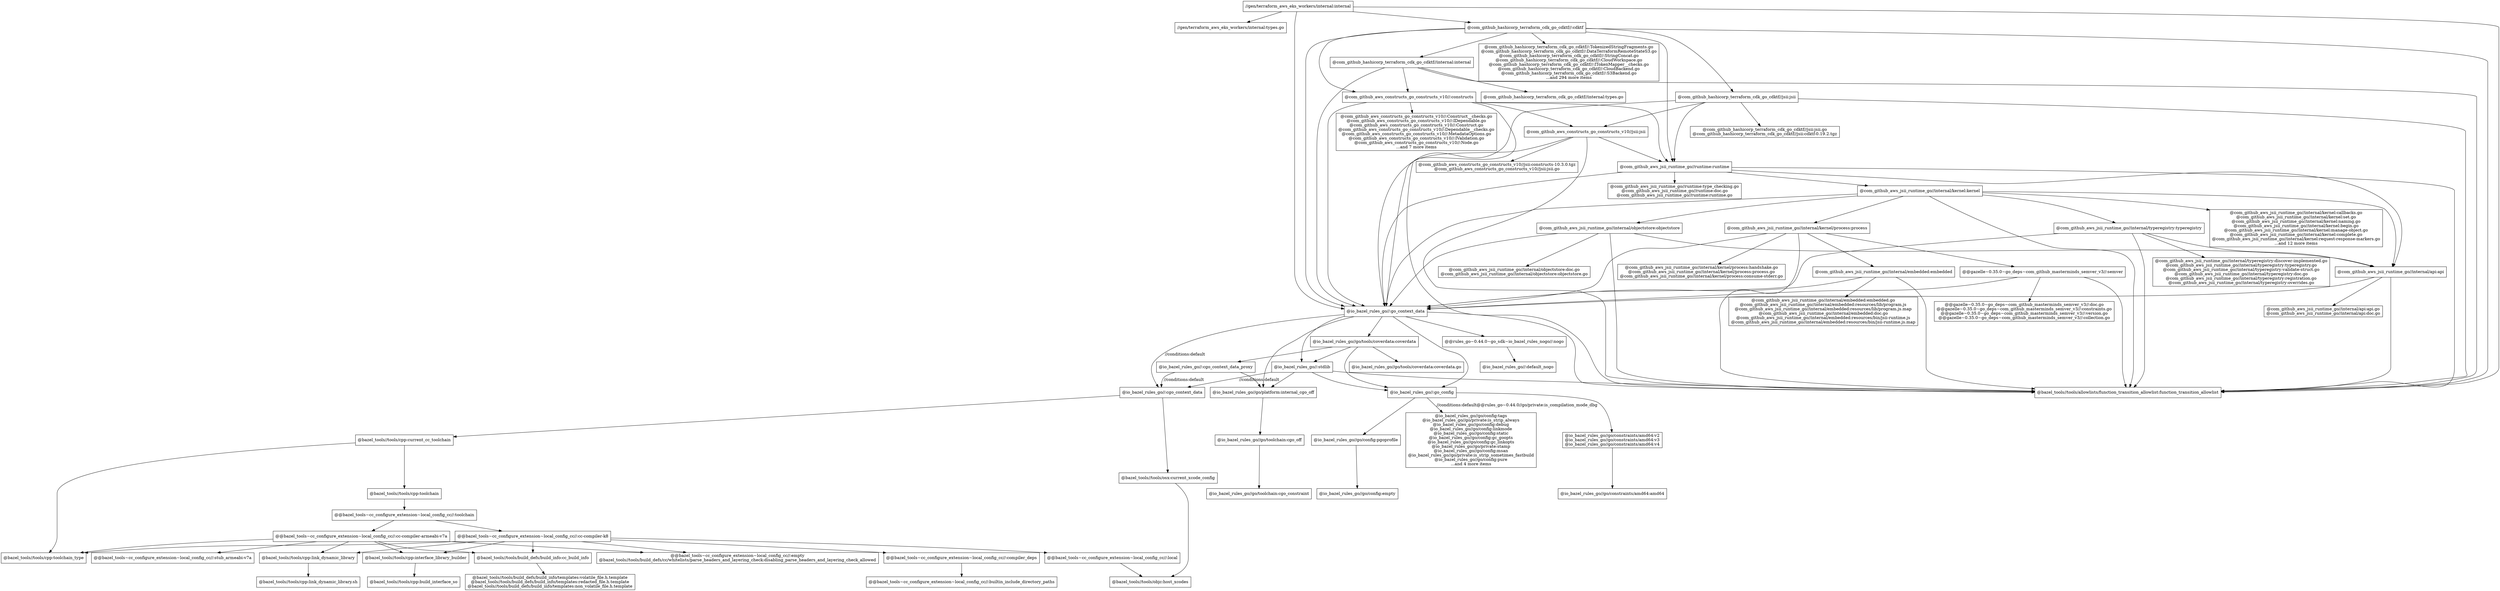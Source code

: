 digraph mygraph {
  node [shape=box];
  "//gen/terraform_aws_eks_workers/internal:internal"
  "//gen/terraform_aws_eks_workers/internal:internal" -> "//gen/terraform_aws_eks_workers/internal:types.go"
  "//gen/terraform_aws_eks_workers/internal:internal" -> "@com_github_hashicorp_terraform_cdk_go_cdktf//:cdktf"
  "//gen/terraform_aws_eks_workers/internal:internal" -> "@io_bazel_rules_go//:go_context_data"
  "//gen/terraform_aws_eks_workers/internal:internal" -> "@bazel_tools//tools/allowlists/function_transition_allowlist:function_transition_allowlist"
  "@com_github_hashicorp_terraform_cdk_go_cdktf//:cdktf"
  "@com_github_hashicorp_terraform_cdk_go_cdktf//:cdktf" -> "@com_github_hashicorp_terraform_cdk_go_cdktf//:TokenizedStringFragments.go\n@com_github_hashicorp_terraform_cdk_go_cdktf//:DataTerraformRemoteStateS3.go\n@com_github_hashicorp_terraform_cdk_go_cdktf//:StringConcat.go\n@com_github_hashicorp_terraform_cdk_go_cdktf//:CloudWorkspace.go\n@com_github_hashicorp_terraform_cdk_go_cdktf//:ITokenMapper__checks.go\n@com_github_hashicorp_terraform_cdk_go_cdktf//:CloudBackend.go\n@com_github_hashicorp_terraform_cdk_go_cdktf//:S3Backend.go\n...and 294 more items"
  "@com_github_hashicorp_terraform_cdk_go_cdktf//:cdktf" -> "@com_github_aws_constructs_go_constructs_v10//:constructs"
  "@com_github_hashicorp_terraform_cdk_go_cdktf//:cdktf" -> "@io_bazel_rules_go//:go_context_data"
  "@com_github_hashicorp_terraform_cdk_go_cdktf//:cdktf" -> "@bazel_tools//tools/allowlists/function_transition_allowlist:function_transition_allowlist"
  "@com_github_hashicorp_terraform_cdk_go_cdktf//:cdktf" -> "@com_github_aws_jsii_runtime_go//runtime:runtime"
  "@com_github_hashicorp_terraform_cdk_go_cdktf//:cdktf" -> "@com_github_hashicorp_terraform_cdk_go_cdktf//internal:internal"
  "@com_github_hashicorp_terraform_cdk_go_cdktf//:cdktf" -> "@com_github_hashicorp_terraform_cdk_go_cdktf//jsii:jsii"
  "@com_github_hashicorp_terraform_cdk_go_cdktf//internal:internal"
  "@com_github_hashicorp_terraform_cdk_go_cdktf//internal:internal" -> "@com_github_hashicorp_terraform_cdk_go_cdktf//internal:types.go"
  "@com_github_hashicorp_terraform_cdk_go_cdktf//internal:internal" -> "@bazel_tools//tools/allowlists/function_transition_allowlist:function_transition_allowlist"
  "@com_github_hashicorp_terraform_cdk_go_cdktf//internal:internal" -> "@io_bazel_rules_go//:go_context_data"
  "@com_github_hashicorp_terraform_cdk_go_cdktf//internal:internal" -> "@com_github_aws_constructs_go_constructs_v10//:constructs"
  "@com_github_hashicorp_terraform_cdk_go_cdktf//internal:types.go"
  "@com_github_hashicorp_terraform_cdk_go_cdktf//:TokenizedStringFragments.go\n@com_github_hashicorp_terraform_cdk_go_cdktf//:DataTerraformRemoteStateS3.go\n@com_github_hashicorp_terraform_cdk_go_cdktf//:StringConcat.go\n@com_github_hashicorp_terraform_cdk_go_cdktf//:CloudWorkspace.go\n@com_github_hashicorp_terraform_cdk_go_cdktf//:ITokenMapper__checks.go\n@com_github_hashicorp_terraform_cdk_go_cdktf//:CloudBackend.go\n@com_github_hashicorp_terraform_cdk_go_cdktf//:S3Backend.go\n...and 294 more items"
  "@com_github_hashicorp_terraform_cdk_go_cdktf//jsii:jsii"
  "@com_github_hashicorp_terraform_cdk_go_cdktf//jsii:jsii" -> "@com_github_hashicorp_terraform_cdk_go_cdktf//jsii:jsii.go\n@com_github_hashicorp_terraform_cdk_go_cdktf//jsii:cdktf-0.19.2.tgz"
  "@com_github_hashicorp_terraform_cdk_go_cdktf//jsii:jsii" -> "@com_github_aws_constructs_go_constructs_v10//jsii:jsii"
  "@com_github_hashicorp_terraform_cdk_go_cdktf//jsii:jsii" -> "@bazel_tools//tools/allowlists/function_transition_allowlist:function_transition_allowlist"
  "@com_github_hashicorp_terraform_cdk_go_cdktf//jsii:jsii" -> "@io_bazel_rules_go//:go_context_data"
  "@com_github_hashicorp_terraform_cdk_go_cdktf//jsii:jsii" -> "@com_github_aws_jsii_runtime_go//runtime:runtime"
  "@com_github_hashicorp_terraform_cdk_go_cdktf//jsii:jsii.go\n@com_github_hashicorp_terraform_cdk_go_cdktf//jsii:cdktf-0.19.2.tgz"
  "@com_github_aws_constructs_go_constructs_v10//:constructs"
  "@com_github_aws_constructs_go_constructs_v10//:constructs" -> "@com_github_aws_constructs_go_constructs_v10//:Construct__checks.go\n@com_github_aws_constructs_go_constructs_v10//:IDependable.go\n@com_github_aws_constructs_go_constructs_v10//:Construct.go\n@com_github_aws_constructs_go_constructs_v10//:Dependable__checks.go\n@com_github_aws_constructs_go_constructs_v10//:MetadataOptions.go\n@com_github_aws_constructs_go_constructs_v10//:IValidation.go\n@com_github_aws_constructs_go_constructs_v10//:Node.go\n...and 7 more items"
  "@com_github_aws_constructs_go_constructs_v10//:constructs" -> "@io_bazel_rules_go//:go_context_data"
  "@com_github_aws_constructs_go_constructs_v10//:constructs" -> "@com_github_aws_constructs_go_constructs_v10//jsii:jsii"
  "@com_github_aws_constructs_go_constructs_v10//:constructs" -> "@com_github_aws_jsii_runtime_go//runtime:runtime"
  "@com_github_aws_constructs_go_constructs_v10//:constructs" -> "@bazel_tools//tools/allowlists/function_transition_allowlist:function_transition_allowlist"
  "@com_github_aws_constructs_go_constructs_v10//jsii:jsii"
  "@com_github_aws_constructs_go_constructs_v10//jsii:jsii" -> "@com_github_aws_constructs_go_constructs_v10//jsii:constructs-10.3.0.tgz\n@com_github_aws_constructs_go_constructs_v10//jsii:jsii.go"
  "@com_github_aws_constructs_go_constructs_v10//jsii:jsii" -> "@bazel_tools//tools/allowlists/function_transition_allowlist:function_transition_allowlist"
  "@com_github_aws_constructs_go_constructs_v10//jsii:jsii" -> "@io_bazel_rules_go//:go_context_data"
  "@com_github_aws_constructs_go_constructs_v10//jsii:jsii" -> "@com_github_aws_jsii_runtime_go//runtime:runtime"
  "@com_github_aws_jsii_runtime_go//runtime:runtime"
  "@com_github_aws_jsii_runtime_go//runtime:runtime" -> "@com_github_aws_jsii_runtime_go//runtime:type_checking.go\n@com_github_aws_jsii_runtime_go//runtime:doc.go\n@com_github_aws_jsii_runtime_go//runtime:runtime.go"
  "@com_github_aws_jsii_runtime_go//runtime:runtime" -> "@bazel_tools//tools/allowlists/function_transition_allowlist:function_transition_allowlist"
  "@com_github_aws_jsii_runtime_go//runtime:runtime" -> "@io_bazel_rules_go//:go_context_data"
  "@com_github_aws_jsii_runtime_go//runtime:runtime" -> "@com_github_aws_jsii_runtime_go//internal/kernel:kernel"
  "@com_github_aws_jsii_runtime_go//runtime:runtime" -> "@com_github_aws_jsii_runtime_go//internal/api:api"
  "@com_github_aws_jsii_runtime_go//internal/kernel:kernel"
  "@com_github_aws_jsii_runtime_go//internal/kernel:kernel" -> "@com_github_aws_jsii_runtime_go//internal/kernel:callbacks.go\n@com_github_aws_jsii_runtime_go//internal/kernel:set.go\n@com_github_aws_jsii_runtime_go//internal/kernel:naming.go\n@com_github_aws_jsii_runtime_go//internal/kernel:begin.go\n@com_github_aws_jsii_runtime_go//internal/kernel:manage-object.go\n@com_github_aws_jsii_runtime_go//internal/kernel:complete.go\n@com_github_aws_jsii_runtime_go//internal/kernel:request-response-markers.go\n...and 12 more items"
  "@com_github_aws_jsii_runtime_go//internal/kernel:kernel" -> "@com_github_aws_jsii_runtime_go//internal/api:api"
  "@com_github_aws_jsii_runtime_go//internal/kernel:kernel" -> "@com_github_aws_jsii_runtime_go//internal/kernel/process:process"
  "@com_github_aws_jsii_runtime_go//internal/kernel:kernel" -> "@com_github_aws_jsii_runtime_go//internal/objectstore:objectstore"
  "@com_github_aws_jsii_runtime_go//internal/kernel:kernel" -> "@bazel_tools//tools/allowlists/function_transition_allowlist:function_transition_allowlist"
  "@com_github_aws_jsii_runtime_go//internal/kernel:kernel" -> "@com_github_aws_jsii_runtime_go//internal/typeregistry:typeregistry"
  "@com_github_aws_jsii_runtime_go//internal/kernel:kernel" -> "@io_bazel_rules_go//:go_context_data"
  "@com_github_aws_jsii_runtime_go//internal/typeregistry:typeregistry"
  "@com_github_aws_jsii_runtime_go//internal/typeregistry:typeregistry" -> "@com_github_aws_jsii_runtime_go//internal/typeregistry:discover-implemented.go\n@com_github_aws_jsii_runtime_go//internal/typeregistry:typeregistry.go\n@com_github_aws_jsii_runtime_go//internal/typeregistry:validate-struct.go\n@com_github_aws_jsii_runtime_go//internal/typeregistry:doc.go\n@com_github_aws_jsii_runtime_go//internal/typeregistry:registration.go\n@com_github_aws_jsii_runtime_go//internal/typeregistry:overrides.go"
  "@com_github_aws_jsii_runtime_go//internal/typeregistry:typeregistry" -> "@bazel_tools//tools/allowlists/function_transition_allowlist:function_transition_allowlist"
  "@com_github_aws_jsii_runtime_go//internal/typeregistry:typeregistry" -> "@io_bazel_rules_go//:go_context_data"
  "@com_github_aws_jsii_runtime_go//internal/typeregistry:typeregistry" -> "@com_github_aws_jsii_runtime_go//internal/api:api"
  "@com_github_aws_jsii_runtime_go//internal/typeregistry:discover-implemented.go\n@com_github_aws_jsii_runtime_go//internal/typeregistry:typeregistry.go\n@com_github_aws_jsii_runtime_go//internal/typeregistry:validate-struct.go\n@com_github_aws_jsii_runtime_go//internal/typeregistry:doc.go\n@com_github_aws_jsii_runtime_go//internal/typeregistry:registration.go\n@com_github_aws_jsii_runtime_go//internal/typeregistry:overrides.go"
  "@com_github_aws_jsii_runtime_go//internal/objectstore:objectstore"
  "@com_github_aws_jsii_runtime_go//internal/objectstore:objectstore" -> "@com_github_aws_jsii_runtime_go//internal/objectstore:doc.go\n@com_github_aws_jsii_runtime_go//internal/objectstore:objectstore.go"
  "@com_github_aws_jsii_runtime_go//internal/objectstore:objectstore" -> "@bazel_tools//tools/allowlists/function_transition_allowlist:function_transition_allowlist"
  "@com_github_aws_jsii_runtime_go//internal/objectstore:objectstore" -> "@io_bazel_rules_go//:go_context_data"
  "@com_github_aws_jsii_runtime_go//internal/objectstore:objectstore" -> "@com_github_aws_jsii_runtime_go//internal/api:api"
  "@com_github_aws_jsii_runtime_go//internal/objectstore:doc.go\n@com_github_aws_jsii_runtime_go//internal/objectstore:objectstore.go"
  "@com_github_aws_jsii_runtime_go//internal/kernel/process:process"
  "@com_github_aws_jsii_runtime_go//internal/kernel/process:process" -> "@com_github_aws_jsii_runtime_go//internal/kernel/process:handshake.go\n@com_github_aws_jsii_runtime_go//internal/kernel/process:process.go\n@com_github_aws_jsii_runtime_go//internal/kernel/process:consume-stderr.go"
  "@com_github_aws_jsii_runtime_go//internal/kernel/process:process" -> "@com_github_aws_jsii_runtime_go//internal/embedded:embedded"
  "@com_github_aws_jsii_runtime_go//internal/kernel/process:process" -> "@bazel_tools//tools/allowlists/function_transition_allowlist:function_transition_allowlist"
  "@com_github_aws_jsii_runtime_go//internal/kernel/process:process" -> "@io_bazel_rules_go//:go_context_data"
  "@com_github_aws_jsii_runtime_go//internal/kernel/process:process" -> "@@gazelle~0.35.0~go_deps~com_github_masterminds_semver_v3//:semver"
  "@@gazelle~0.35.0~go_deps~com_github_masterminds_semver_v3//:semver"
  "@@gazelle~0.35.0~go_deps~com_github_masterminds_semver_v3//:semver" -> "@@gazelle~0.35.0~go_deps~com_github_masterminds_semver_v3//:doc.go\n@@gazelle~0.35.0~go_deps~com_github_masterminds_semver_v3//:constraints.go\n@@gazelle~0.35.0~go_deps~com_github_masterminds_semver_v3//:version.go\n@@gazelle~0.35.0~go_deps~com_github_masterminds_semver_v3//:collection.go"
  "@@gazelle~0.35.0~go_deps~com_github_masterminds_semver_v3//:semver" -> "@io_bazel_rules_go//:go_context_data"
  "@@gazelle~0.35.0~go_deps~com_github_masterminds_semver_v3//:semver" -> "@bazel_tools//tools/allowlists/function_transition_allowlist:function_transition_allowlist"
  "@@gazelle~0.35.0~go_deps~com_github_masterminds_semver_v3//:doc.go\n@@gazelle~0.35.0~go_deps~com_github_masterminds_semver_v3//:constraints.go\n@@gazelle~0.35.0~go_deps~com_github_masterminds_semver_v3//:version.go\n@@gazelle~0.35.0~go_deps~com_github_masterminds_semver_v3//:collection.go"
  "@com_github_aws_jsii_runtime_go//internal/embedded:embedded"
  "@com_github_aws_jsii_runtime_go//internal/embedded:embedded" -> "@com_github_aws_jsii_runtime_go//internal/embedded:embedded.go\n@com_github_aws_jsii_runtime_go//internal/embedded:resources/lib/program.js\n@com_github_aws_jsii_runtime_go//internal/embedded:resources/lib/program.js.map\n@com_github_aws_jsii_runtime_go//internal/embedded:doc.go\n@com_github_aws_jsii_runtime_go//internal/embedded:resources/bin/jsii-runtime.js\n@com_github_aws_jsii_runtime_go//internal/embedded:resources/bin/jsii-runtime.js.map"
  "@com_github_aws_jsii_runtime_go//internal/embedded:embedded" -> "@io_bazel_rules_go//:go_context_data"
  "@com_github_aws_jsii_runtime_go//internal/embedded:embedded" -> "@bazel_tools//tools/allowlists/function_transition_allowlist:function_transition_allowlist"
  "@com_github_aws_jsii_runtime_go//internal/embedded:embedded.go\n@com_github_aws_jsii_runtime_go//internal/embedded:resources/lib/program.js\n@com_github_aws_jsii_runtime_go//internal/embedded:resources/lib/program.js.map\n@com_github_aws_jsii_runtime_go//internal/embedded:doc.go\n@com_github_aws_jsii_runtime_go//internal/embedded:resources/bin/jsii-runtime.js\n@com_github_aws_jsii_runtime_go//internal/embedded:resources/bin/jsii-runtime.js.map"
  "@com_github_aws_jsii_runtime_go//internal/kernel/process:handshake.go\n@com_github_aws_jsii_runtime_go//internal/kernel/process:process.go\n@com_github_aws_jsii_runtime_go//internal/kernel/process:consume-stderr.go"
  "@com_github_aws_jsii_runtime_go//internal/api:api"
  "@com_github_aws_jsii_runtime_go//internal/api:api" -> "@com_github_aws_jsii_runtime_go//internal/api:api.go\n@com_github_aws_jsii_runtime_go//internal/api:doc.go"
  "@com_github_aws_jsii_runtime_go//internal/api:api" -> "@bazel_tools//tools/allowlists/function_transition_allowlist:function_transition_allowlist"
  "@com_github_aws_jsii_runtime_go//internal/api:api" -> "@io_bazel_rules_go//:go_context_data"
  "@com_github_aws_jsii_runtime_go//internal/kernel:callbacks.go\n@com_github_aws_jsii_runtime_go//internal/kernel:set.go\n@com_github_aws_jsii_runtime_go//internal/kernel:naming.go\n@com_github_aws_jsii_runtime_go//internal/kernel:begin.go\n@com_github_aws_jsii_runtime_go//internal/kernel:manage-object.go\n@com_github_aws_jsii_runtime_go//internal/kernel:complete.go\n@com_github_aws_jsii_runtime_go//internal/kernel:request-response-markers.go\n...and 12 more items"
  "@com_github_aws_jsii_runtime_go//runtime:type_checking.go\n@com_github_aws_jsii_runtime_go//runtime:doc.go\n@com_github_aws_jsii_runtime_go//runtime:runtime.go"
  "@com_github_aws_constructs_go_constructs_v10//jsii:constructs-10.3.0.tgz\n@com_github_aws_constructs_go_constructs_v10//jsii:jsii.go"
  "@io_bazel_rules_go//:go_context_data"
  "@io_bazel_rules_go//:go_context_data" -> "@io_bazel_rules_go//go/platform:internal_cgo_off"
  "@io_bazel_rules_go//:go_context_data" -> "@io_bazel_rules_go//:cgo_context_data"
  [label="//conditions:default"];
  "@io_bazel_rules_go//:go_context_data" -> "@io_bazel_rules_go//:go_config"
  "@io_bazel_rules_go//:go_context_data" -> "@io_bazel_rules_go//go/tools/coverdata:coverdata"
  "@io_bazel_rules_go//:go_context_data" -> "@@rules_go~0.44.0~go_sdk~io_bazel_rules_nogo//:nogo"
  "@io_bazel_rules_go//:go_context_data" -> "@io_bazel_rules_go//:stdlib"
  "@io_bazel_rules_go//:go_context_data" -> "@bazel_tools//tools/allowlists/function_transition_allowlist:function_transition_allowlist"
  "@@rules_go~0.44.0~go_sdk~io_bazel_rules_nogo//:nogo"
  "@@rules_go~0.44.0~go_sdk~io_bazel_rules_nogo//:nogo" -> "@io_bazel_rules_go//:default_nogo"
  "@io_bazel_rules_go//:default_nogo"
  "@io_bazel_rules_go//go/tools/coverdata:coverdata"
  "@io_bazel_rules_go//go/tools/coverdata:coverdata" -> "@io_bazel_rules_go//go/tools/coverdata:coverdata.go"
  "@io_bazel_rules_go//go/tools/coverdata:coverdata" -> "@io_bazel_rules_go//:stdlib"
  "@io_bazel_rules_go//go/tools/coverdata:coverdata" -> "@io_bazel_rules_go//:cgo_context_data_proxy"
  "@io_bazel_rules_go//go/tools/coverdata:coverdata" -> "@io_bazel_rules_go//:go_config"
  "@io_bazel_rules_go//:cgo_context_data_proxy"
  "@io_bazel_rules_go//:cgo_context_data_proxy" -> "@io_bazel_rules_go//:cgo_context_data"
  [label="//conditions:default"];
  "@io_bazel_rules_go//:cgo_context_data_proxy" -> "@io_bazel_rules_go//go/platform:internal_cgo_off"
  "@io_bazel_rules_go//:stdlib"
  "@io_bazel_rules_go//:stdlib" -> "@io_bazel_rules_go//:cgo_context_data"
  [label="//conditions:default"];
  "@io_bazel_rules_go//:stdlib" -> "@io_bazel_rules_go//:go_config"
  "@io_bazel_rules_go//:stdlib" -> "@bazel_tools//tools/allowlists/function_transition_allowlist:function_transition_allowlist"
  "@io_bazel_rules_go//:stdlib" -> "@io_bazel_rules_go//go/platform:internal_cgo_off"
  "@bazel_tools//tools/allowlists/function_transition_allowlist:function_transition_allowlist"
  "@io_bazel_rules_go//go/tools/coverdata:coverdata.go"
  "@io_bazel_rules_go//:go_config"
  "@io_bazel_rules_go//:go_config" -> "@io_bazel_rules_go//go/config:pgoprofile"
  "@io_bazel_rules_go//:go_config" -> "@io_bazel_rules_go//go/config:tags\n@io_bazel_rules_go//go/private:is_strip_always\n@io_bazel_rules_go//go/config:debug\n@io_bazel_rules_go//go/config:linkmode\n@io_bazel_rules_go//go/config:static\n@io_bazel_rules_go//go/config:gc_goopts\n@io_bazel_rules_go//go/config:gc_linkopts\n@io_bazel_rules_go//go/private:stamp\n@io_bazel_rules_go//go/config:msan\n@io_bazel_rules_go//go/private:is_strip_sometimes_fastbuild\n@io_bazel_rules_go//go/config:pure\n...and 4 more items"
  [label="//conditions:default@@rules_go~0.44.0//go/private:is_compilation_mode_dbg"];
  "@io_bazel_rules_go//:go_config" -> "@io_bazel_rules_go//go/constraints/amd64:v2\n@io_bazel_rules_go//go/constraints/amd64:v3\n@io_bazel_rules_go//go/constraints/amd64:v4"
  "@io_bazel_rules_go//go/config:tags\n@io_bazel_rules_go//go/private:is_strip_always\n@io_bazel_rules_go//go/config:debug\n@io_bazel_rules_go//go/config:linkmode\n@io_bazel_rules_go//go/config:static\n@io_bazel_rules_go//go/config:gc_goopts\n@io_bazel_rules_go//go/config:gc_linkopts\n@io_bazel_rules_go//go/private:stamp\n@io_bazel_rules_go//go/config:msan\n@io_bazel_rules_go//go/private:is_strip_sometimes_fastbuild\n@io_bazel_rules_go//go/config:pure\n...and 4 more items"
  "@io_bazel_rules_go//go/config:pgoprofile"
  "@io_bazel_rules_go//go/config:pgoprofile" -> "@io_bazel_rules_go//go/config:empty"
  "@io_bazel_rules_go//go/config:empty"
  "@io_bazel_rules_go//:cgo_context_data"
  "@io_bazel_rules_go//:cgo_context_data" -> "@bazel_tools//tools/osx:current_xcode_config"
  "@io_bazel_rules_go//:cgo_context_data" -> "@bazel_tools//tools/cpp:current_cc_toolchain"
  "@bazel_tools//tools/cpp:current_cc_toolchain"
  "@bazel_tools//tools/cpp:current_cc_toolchain" -> "@bazel_tools//tools/cpp:toolchain"
  "@bazel_tools//tools/cpp:current_cc_toolchain" -> "@bazel_tools//tools/cpp:toolchain_type"
  "@bazel_tools//tools/cpp:toolchain"
  "@bazel_tools//tools/cpp:toolchain" -> "@@bazel_tools~cc_configure_extension~local_config_cc//:toolchain"
  "@@bazel_tools~cc_configure_extension~local_config_cc//:toolchain"
  "@@bazel_tools~cc_configure_extension~local_config_cc//:toolchain" -> "@@bazel_tools~cc_configure_extension~local_config_cc//:cc-compiler-k8"
  "@@bazel_tools~cc_configure_extension~local_config_cc//:toolchain" -> "@@bazel_tools~cc_configure_extension~local_config_cc//:cc-compiler-armeabi-v7a"
  "@@bazel_tools~cc_configure_extension~local_config_cc//:cc-compiler-armeabi-v7a"
  "@@bazel_tools~cc_configure_extension~local_config_cc//:cc-compiler-armeabi-v7a" -> "@@bazel_tools~cc_configure_extension~local_config_cc//:empty\n@bazel_tools//tools/build_defs/cc/whitelists/parse_headers_and_layering_check:disabling_parse_headers_and_layering_check_allowed"
  "@@bazel_tools~cc_configure_extension~local_config_cc//:cc-compiler-armeabi-v7a" -> "@@bazel_tools~cc_configure_extension~local_config_cc//:stub_armeabi-v7a"
  "@@bazel_tools~cc_configure_extension~local_config_cc//:cc-compiler-armeabi-v7a" -> "@bazel_tools//tools/build_defs/build_info:cc_build_info"
  "@@bazel_tools~cc_configure_extension~local_config_cc//:cc-compiler-armeabi-v7a" -> "@bazel_tools//tools/cpp:interface_library_builder"
  "@@bazel_tools~cc_configure_extension~local_config_cc//:cc-compiler-armeabi-v7a" -> "@bazel_tools//tools/cpp:link_dynamic_library"
  "@@bazel_tools~cc_configure_extension~local_config_cc//:cc-compiler-armeabi-v7a" -> "@bazel_tools//tools/cpp:toolchain_type"
  "@@bazel_tools~cc_configure_extension~local_config_cc//:stub_armeabi-v7a"
  "@@bazel_tools~cc_configure_extension~local_config_cc//:cc-compiler-k8"
  "@@bazel_tools~cc_configure_extension~local_config_cc//:cc-compiler-k8" -> "@@bazel_tools~cc_configure_extension~local_config_cc//:compiler_deps"
  "@@bazel_tools~cc_configure_extension~local_config_cc//:cc-compiler-k8" -> "@@bazel_tools~cc_configure_extension~local_config_cc//:empty\n@bazel_tools//tools/build_defs/cc/whitelists/parse_headers_and_layering_check:disabling_parse_headers_and_layering_check_allowed"
  "@@bazel_tools~cc_configure_extension~local_config_cc//:cc-compiler-k8" -> "@@bazel_tools~cc_configure_extension~local_config_cc//:local"
  "@@bazel_tools~cc_configure_extension~local_config_cc//:cc-compiler-k8" -> "@bazel_tools//tools/cpp:link_dynamic_library"
  "@@bazel_tools~cc_configure_extension~local_config_cc//:cc-compiler-k8" -> "@bazel_tools//tools/cpp:interface_library_builder"
  "@@bazel_tools~cc_configure_extension~local_config_cc//:cc-compiler-k8" -> "@bazel_tools//tools/cpp:toolchain_type"
  "@@bazel_tools~cc_configure_extension~local_config_cc//:cc-compiler-k8" -> "@bazel_tools//tools/build_defs/build_info:cc_build_info"
  "@bazel_tools//tools/build_defs/build_info:cc_build_info"
  "@bazel_tools//tools/build_defs/build_info:cc_build_info" -> "@bazel_tools//tools/build_defs/build_info/templates:volatile_file.h.template\n@bazel_tools//tools/build_defs/build_info/templates:redacted_file.h.template\n@bazel_tools//tools/build_defs/build_info/templates:non_volatile_file.h.template"
  "@bazel_tools//tools/build_defs/build_info/templates:volatile_file.h.template\n@bazel_tools//tools/build_defs/build_info/templates:redacted_file.h.template\n@bazel_tools//tools/build_defs/build_info/templates:non_volatile_file.h.template"
  "@bazel_tools//tools/cpp:toolchain_type"
  "@bazel_tools//tools/cpp:interface_library_builder"
  "@bazel_tools//tools/cpp:interface_library_builder" -> "@bazel_tools//tools/cpp:build_interface_so"
  "@bazel_tools//tools/cpp:build_interface_so"
  "@@bazel_tools~cc_configure_extension~local_config_cc//:local"
  "@@bazel_tools~cc_configure_extension~local_config_cc//:local" -> "@bazel_tools//tools/objc:host_xcodes"
  "@@bazel_tools~cc_configure_extension~local_config_cc//:empty\n@bazel_tools//tools/build_defs/cc/whitelists/parse_headers_and_layering_check:disabling_parse_headers_and_layering_check_allowed"
  "@@bazel_tools~cc_configure_extension~local_config_cc//:compiler_deps"
  "@@bazel_tools~cc_configure_extension~local_config_cc//:compiler_deps" -> "@@bazel_tools~cc_configure_extension~local_config_cc//:builtin_include_directory_paths"
  "@@bazel_tools~cc_configure_extension~local_config_cc//:builtin_include_directory_paths"
  "@io_bazel_rules_go//go/platform:internal_cgo_off"
  "@io_bazel_rules_go//go/platform:internal_cgo_off" -> "@io_bazel_rules_go//go/toolchain:cgo_off"
  "@com_github_aws_constructs_go_constructs_v10//:Construct__checks.go\n@com_github_aws_constructs_go_constructs_v10//:IDependable.go\n@com_github_aws_constructs_go_constructs_v10//:Construct.go\n@com_github_aws_constructs_go_constructs_v10//:Dependable__checks.go\n@com_github_aws_constructs_go_constructs_v10//:MetadataOptions.go\n@com_github_aws_constructs_go_constructs_v10//:IValidation.go\n@com_github_aws_constructs_go_constructs_v10//:Node.go\n...and 7 more items"
  "@bazel_tools//tools/cpp:link_dynamic_library"
  "@bazel_tools//tools/cpp:link_dynamic_library" -> "@bazel_tools//tools/cpp:link_dynamic_library.sh"
  "@bazel_tools//tools/cpp:link_dynamic_library.sh"
  "@io_bazel_rules_go//go/constraints/amd64:v2\n@io_bazel_rules_go//go/constraints/amd64:v3\n@io_bazel_rules_go//go/constraints/amd64:v4"
  "@io_bazel_rules_go//go/constraints/amd64:v2\n@io_bazel_rules_go//go/constraints/amd64:v3\n@io_bazel_rules_go//go/constraints/amd64:v4" -> "@io_bazel_rules_go//go/constraints/amd64:amd64"
  "@io_bazel_rules_go//go/constraints/amd64:amd64"
  "@io_bazel_rules_go//go/toolchain:cgo_off"
  "@io_bazel_rules_go//go/toolchain:cgo_off" -> "@io_bazel_rules_go//go/toolchain:cgo_constraint"
  "@io_bazel_rules_go//go/toolchain:cgo_constraint"
  "@com_github_aws_jsii_runtime_go//internal/api:api.go\n@com_github_aws_jsii_runtime_go//internal/api:doc.go"
  "@bazel_tools//tools/osx:current_xcode_config"
  "@bazel_tools//tools/osx:current_xcode_config" -> "@bazel_tools//tools/objc:host_xcodes"
  "@bazel_tools//tools/objc:host_xcodes"
  "//gen/terraform_aws_eks_workers/internal:types.go"
}
